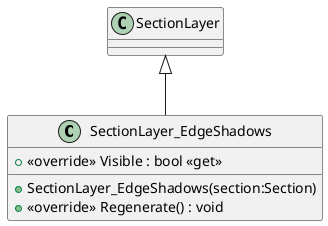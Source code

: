 @startuml
class SectionLayer_EdgeShadows {
    + <<override>> Visible : bool <<get>>
    + SectionLayer_EdgeShadows(section:Section)
    + <<override>> Regenerate() : void
}
SectionLayer <|-- SectionLayer_EdgeShadows
@enduml
